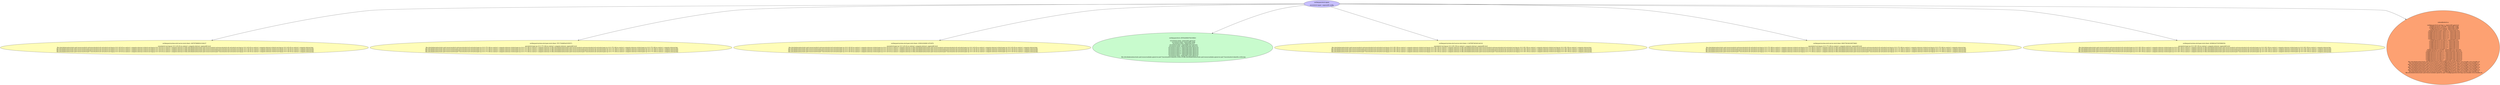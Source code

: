 digraph "Local Certificate" {
  // Node definitions.
  0 [
    label="certkeypair/system:etcd-server:etcd-client::1807879998543106237\n\nsecret/etcd-serving-ip-10-0-145-45.eu-central-1.compute.internal -nopenshift-etcd\n    file:///etc/kubernetes/static-pod-resources/etcd-certs/secrets/etcd-all-certs/etcd-serving-ip-10-0-145-45.eu-central-1.compute.internal.crt/etcd-serving-ip-10-0-145-45.eu-central-1.compute.internal.crt,file:///etc/kubernetes/static-pod-resources/etcd-certs/secrets/etcd-all-certs/etcd-serving-ip-10-0-145-45.eu-central-1.compute.internal.crt/etcd-serving-ip-10-0-145-45.eu-central-1.compute.internal.key\n    file:///etc/kubernetes/static-pod-resources/etcd-pod-2/secrets/etcd-all-certs/etcd-serving-ip-10-0-145-45.eu-central-1.compute.internal.crt/etcd-serving-ip-10-0-145-45.eu-central-1.compute.internal.crt,file:///etc/kubernetes/static-pod-resources/etcd-pod-2/secrets/etcd-all-certs/etcd-serving-ip-10-0-145-45.eu-central-1.compute.internal.crt/etcd-serving-ip-10-0-145-45.eu-central-1.compute.internal.key\n    file:///etc/kubernetes/static-pod-resources/etcd-pod-6/secrets/etcd-all-certs/etcd-serving-ip-10-0-145-45.eu-central-1.compute.internal.crt/etcd-serving-ip-10-0-145-45.eu-central-1.compute.internal.crt,file:///etc/kubernetes/static-pod-resources/etcd-pod-6/secrets/etcd-all-certs/etcd-serving-ip-10-0-145-45.eu-central-1.compute.internal.crt/etcd-serving-ip-10-0-145-45.eu-central-1.compute.internal.key\n    file:///etc/kubernetes/static-pod-resources/etcd-pod-7/secrets/etcd-all-certs/etcd-serving-ip-10-0-145-45.eu-central-1.compute.internal.crt/etcd-serving-ip-10-0-145-45.eu-central-1.compute.internal.crt,file:///etc/kubernetes/static-pod-resources/etcd-pod-7/secrets/etcd-all-certs/etcd-serving-ip-10-0-145-45.eu-central-1.compute.internal.crt/etcd-serving-ip-10-0-145-45.eu-central-1.compute.internal.key\n"
    style=filled
    fillcolor="#fffdb8"
  ];
  1 [
    label="certkeypair/etcd-signer\n\nsecret/etcd-signer -nopenshift-config\n"
    style=filled
    fillcolor="#c7bfff"
  ];
  2 [
    label="certkeypair/system:etcd-peer:etcd-client::7971702885425355571\n\nsecret/etcd-peer-ip-10-0-175-168.eu-central-1.compute.internal -nopenshift-etcd\n    file:///etc/kubernetes/static-pod-resources/etcd-certs/secrets/etcd-all-certs/etcd-peer-ip-10-0-175-168.eu-central-1.compute.internal.crt/etcd-peer-ip-10-0-175-168.eu-central-1.compute.internal.crt,file:///etc/kubernetes/static-pod-resources/etcd-certs/secrets/etcd-all-certs/etcd-peer-ip-10-0-175-168.eu-central-1.compute.internal.crt/etcd-peer-ip-10-0-175-168.eu-central-1.compute.internal.key\n    file:///etc/kubernetes/static-pod-resources/etcd-pod-2/secrets/etcd-all-certs/etcd-peer-ip-10-0-175-168.eu-central-1.compute.internal.crt/etcd-peer-ip-10-0-175-168.eu-central-1.compute.internal.crt,file:///etc/kubernetes/static-pod-resources/etcd-pod-2/secrets/etcd-all-certs/etcd-peer-ip-10-0-175-168.eu-central-1.compute.internal.crt/etcd-peer-ip-10-0-175-168.eu-central-1.compute.internal.key\n    file:///etc/kubernetes/static-pod-resources/etcd-pod-6/secrets/etcd-all-certs/etcd-peer-ip-10-0-175-168.eu-central-1.compute.internal.crt/etcd-peer-ip-10-0-175-168.eu-central-1.compute.internal.crt,file:///etc/kubernetes/static-pod-resources/etcd-pod-6/secrets/etcd-all-certs/etcd-peer-ip-10-0-175-168.eu-central-1.compute.internal.crt/etcd-peer-ip-10-0-175-168.eu-central-1.compute.internal.key\n    file:///etc/kubernetes/static-pod-resources/etcd-pod-7/secrets/etcd-all-certs/etcd-peer-ip-10-0-175-168.eu-central-1.compute.internal.crt/etcd-peer-ip-10-0-175-168.eu-central-1.compute.internal.crt,file:///etc/kubernetes/static-pod-resources/etcd-pod-7/secrets/etcd-all-certs/etcd-peer-ip-10-0-175-168.eu-central-1.compute.internal.crt/etcd-peer-ip-10-0-175-168.eu-central-1.compute.internal.key\n"
    style=filled
    fillcolor="#fffdb8"
  ];
  3 [
    label="certkeypair/system:etcd-peer:etcd-client::3358323009911872878\n\nsecret/etcd-peer-ip-10-0-145-45.eu-central-1.compute.internal -nopenshift-etcd\n    file:///etc/kubernetes/static-pod-resources/etcd-certs/secrets/etcd-all-certs/etcd-peer-ip-10-0-145-45.eu-central-1.compute.internal.crt/etcd-peer-ip-10-0-145-45.eu-central-1.compute.internal.crt,file:///etc/kubernetes/static-pod-resources/etcd-certs/secrets/etcd-all-certs/etcd-peer-ip-10-0-145-45.eu-central-1.compute.internal.crt/etcd-peer-ip-10-0-145-45.eu-central-1.compute.internal.key\n    file:///etc/kubernetes/static-pod-resources/etcd-pod-2/secrets/etcd-all-certs/etcd-peer-ip-10-0-145-45.eu-central-1.compute.internal.crt/etcd-peer-ip-10-0-145-45.eu-central-1.compute.internal.crt,file:///etc/kubernetes/static-pod-resources/etcd-pod-2/secrets/etcd-all-certs/etcd-peer-ip-10-0-145-45.eu-central-1.compute.internal.crt/etcd-peer-ip-10-0-145-45.eu-central-1.compute.internal.key\n    file:///etc/kubernetes/static-pod-resources/etcd-pod-6/secrets/etcd-all-certs/etcd-peer-ip-10-0-145-45.eu-central-1.compute.internal.crt/etcd-peer-ip-10-0-145-45.eu-central-1.compute.internal.crt,file:///etc/kubernetes/static-pod-resources/etcd-pod-6/secrets/etcd-all-certs/etcd-peer-ip-10-0-145-45.eu-central-1.compute.internal.crt/etcd-peer-ip-10-0-145-45.eu-central-1.compute.internal.key\n    file:///etc/kubernetes/static-pod-resources/etcd-pod-7/secrets/etcd-all-certs/etcd-peer-ip-10-0-145-45.eu-central-1.compute.internal.crt/etcd-peer-ip-10-0-145-45.eu-central-1.compute.internal.crt,file:///etc/kubernetes/static-pod-resources/etcd-pod-7/secrets/etcd-all-certs/etcd-peer-ip-10-0-145-45.eu-central-1.compute.internal.crt/etcd-peer-ip-10-0-145-45.eu-central-1.compute.internal.key\n"
    style=filled
    fillcolor="#fffdb8"
  ];
  4 [
    label="certkeypair/etcd::4555426684764336821\n\nsecret/etcd-client -nopenshift-apiserver\n    secret/etcd-client -nopenshift-config\n    secret/etcd-client -nopenshift-etcd\n    secret/etcd-client -nopenshift-etcd-operator\n    secret/etcd-client -nopenshift-kube-apiserver\n    secret/etcd-client-2 -nopenshift-kube-apiserver\n    secret/etcd-client-3 -nopenshift-kube-apiserver\n    secret/etcd-client-4 -nopenshift-kube-apiserver\n    secret/etcd-client-5 -nopenshift-kube-apiserver\n    secret/etcd-client-6 -nopenshift-kube-apiserver\n    secret/etcd-client-7 -nopenshift-kube-apiserver\n    secret/etcd-client -nopenshift-oauth-apiserver\n    file:///etc/kubernetes/static-pod-resources/kube-apiserver-pod-7/secrets/etcd-client/tls.crt/tls.crt,file:///etc/kubernetes/static-pod-resources/kube-apiserver-pod-7/secrets/etcd-client/tls.crt/tls.key\n"
    style=filled
    fillcolor="#c8fbcd"
  ];
  5 [
    label="certkeypair/system:etcd-server:etcd-client::1129789749326144316\n\nsecret/etcd-serving-ip-10-0-195-159.eu-central-1.compute.internal -nopenshift-etcd\n    file:///etc/kubernetes/static-pod-resources/etcd-certs/secrets/etcd-all-certs/etcd-serving-ip-10-0-195-159.eu-central-1.compute.internal.crt/etcd-serving-ip-10-0-195-159.eu-central-1.compute.internal.crt,file:///etc/kubernetes/static-pod-resources/etcd-certs/secrets/etcd-all-certs/etcd-serving-ip-10-0-195-159.eu-central-1.compute.internal.crt/etcd-serving-ip-10-0-195-159.eu-central-1.compute.internal.key\n    file:///etc/kubernetes/static-pod-resources/etcd-pod-2/secrets/etcd-all-certs/etcd-serving-ip-10-0-195-159.eu-central-1.compute.internal.crt/etcd-serving-ip-10-0-195-159.eu-central-1.compute.internal.crt,file:///etc/kubernetes/static-pod-resources/etcd-pod-2/secrets/etcd-all-certs/etcd-serving-ip-10-0-195-159.eu-central-1.compute.internal.crt/etcd-serving-ip-10-0-195-159.eu-central-1.compute.internal.key\n    file:///etc/kubernetes/static-pod-resources/etcd-pod-6/secrets/etcd-all-certs/etcd-serving-ip-10-0-195-159.eu-central-1.compute.internal.crt/etcd-serving-ip-10-0-195-159.eu-central-1.compute.internal.crt,file:///etc/kubernetes/static-pod-resources/etcd-pod-6/secrets/etcd-all-certs/etcd-serving-ip-10-0-195-159.eu-central-1.compute.internal.crt/etcd-serving-ip-10-0-195-159.eu-central-1.compute.internal.key\n    file:///etc/kubernetes/static-pod-resources/etcd-pod-7/secrets/etcd-all-certs/etcd-serving-ip-10-0-195-159.eu-central-1.compute.internal.crt/etcd-serving-ip-10-0-195-159.eu-central-1.compute.internal.crt,file:///etc/kubernetes/static-pod-resources/etcd-pod-7/secrets/etcd-all-certs/etcd-serving-ip-10-0-195-159.eu-central-1.compute.internal.crt/etcd-serving-ip-10-0-195-159.eu-central-1.compute.internal.key\n"
    style=filled
    fillcolor="#fffdb8"
  ];
  6 [
    label="certkeypair/system:etcd-server:etcd-client::5693758166180576863\n\nsecret/etcd-serving-ip-10-0-175-168.eu-central-1.compute.internal -nopenshift-etcd\n    file:///etc/kubernetes/static-pod-resources/etcd-certs/secrets/etcd-all-certs/etcd-serving-ip-10-0-175-168.eu-central-1.compute.internal.crt/etcd-serving-ip-10-0-175-168.eu-central-1.compute.internal.crt,file:///etc/kubernetes/static-pod-resources/etcd-certs/secrets/etcd-all-certs/etcd-serving-ip-10-0-175-168.eu-central-1.compute.internal.crt/etcd-serving-ip-10-0-175-168.eu-central-1.compute.internal.key\n    file:///etc/kubernetes/static-pod-resources/etcd-pod-2/secrets/etcd-all-certs/etcd-serving-ip-10-0-175-168.eu-central-1.compute.internal.crt/etcd-serving-ip-10-0-175-168.eu-central-1.compute.internal.crt,file:///etc/kubernetes/static-pod-resources/etcd-pod-2/secrets/etcd-all-certs/etcd-serving-ip-10-0-175-168.eu-central-1.compute.internal.crt/etcd-serving-ip-10-0-175-168.eu-central-1.compute.internal.key\n    file:///etc/kubernetes/static-pod-resources/etcd-pod-6/secrets/etcd-all-certs/etcd-serving-ip-10-0-175-168.eu-central-1.compute.internal.crt/etcd-serving-ip-10-0-175-168.eu-central-1.compute.internal.crt,file:///etc/kubernetes/static-pod-resources/etcd-pod-6/secrets/etcd-all-certs/etcd-serving-ip-10-0-175-168.eu-central-1.compute.internal.crt/etcd-serving-ip-10-0-175-168.eu-central-1.compute.internal.key\n    file:///etc/kubernetes/static-pod-resources/etcd-pod-7/secrets/etcd-all-certs/etcd-serving-ip-10-0-175-168.eu-central-1.compute.internal.crt/etcd-serving-ip-10-0-175-168.eu-central-1.compute.internal.crt,file:///etc/kubernetes/static-pod-resources/etcd-pod-7/secrets/etcd-all-certs/etcd-serving-ip-10-0-175-168.eu-central-1.compute.internal.crt/etcd-serving-ip-10-0-175-168.eu-central-1.compute.internal.key\n"
    style=filled
    fillcolor="#fffdb8"
  ];
  7 [
    label="certkeypair/system:etcd-peer:etcd-client::2838622473035988354\n\nsecret/etcd-peer-ip-10-0-195-159.eu-central-1.compute.internal -nopenshift-etcd\n    file:///etc/kubernetes/static-pod-resources/etcd-certs/secrets/etcd-all-certs/etcd-peer-ip-10-0-195-159.eu-central-1.compute.internal.crt/etcd-peer-ip-10-0-195-159.eu-central-1.compute.internal.crt,file:///etc/kubernetes/static-pod-resources/etcd-certs/secrets/etcd-all-certs/etcd-peer-ip-10-0-195-159.eu-central-1.compute.internal.crt/etcd-peer-ip-10-0-195-159.eu-central-1.compute.internal.key\n    file:///etc/kubernetes/static-pod-resources/etcd-pod-2/secrets/etcd-all-certs/etcd-peer-ip-10-0-195-159.eu-central-1.compute.internal.crt/etcd-peer-ip-10-0-195-159.eu-central-1.compute.internal.crt,file:///etc/kubernetes/static-pod-resources/etcd-pod-2/secrets/etcd-all-certs/etcd-peer-ip-10-0-195-159.eu-central-1.compute.internal.crt/etcd-peer-ip-10-0-195-159.eu-central-1.compute.internal.key\n    file:///etc/kubernetes/static-pod-resources/etcd-pod-6/secrets/etcd-all-certs/etcd-peer-ip-10-0-195-159.eu-central-1.compute.internal.crt/etcd-peer-ip-10-0-195-159.eu-central-1.compute.internal.crt,file:///etc/kubernetes/static-pod-resources/etcd-pod-6/secrets/etcd-all-certs/etcd-peer-ip-10-0-195-159.eu-central-1.compute.internal.crt/etcd-peer-ip-10-0-195-159.eu-central-1.compute.internal.key\n    file:///etc/kubernetes/static-pod-resources/etcd-pod-7/secrets/etcd-all-certs/etcd-peer-ip-10-0-195-159.eu-central-1.compute.internal.crt/etcd-peer-ip-10-0-195-159.eu-central-1.compute.internal.crt,file:///etc/kubernetes/static-pod-resources/etcd-pod-7/secrets/etcd-all-certs/etcd-peer-ip-10-0-195-159.eu-central-1.compute.internal.crt/etcd-peer-ip-10-0-195-159.eu-central-1.compute.internal.key\n"
    style=filled
    fillcolor="#fffdb8"
  ];
  8 [
    label="cabundle/etcd-ca\n\nconfigmaps/etcd-serving-ca -nopenshift-apiserver\n    configmaps/etcd-ca-bundle -nopenshift-config\n    configmaps/etcd-serving-ca -nopenshift-config\n    configmaps/etcd-ca-bundle -nopenshift-etcd\n    configmaps/etcd-peer-client-ca -nopenshift-etcd\n    configmaps/etcd-peer-client-ca-2 -nopenshift-etcd\n    configmaps/etcd-peer-client-ca-3 -nopenshift-etcd\n    configmaps/etcd-peer-client-ca-4 -nopenshift-etcd\n    configmaps/etcd-peer-client-ca-5 -nopenshift-etcd\n    configmaps/etcd-peer-client-ca-6 -nopenshift-etcd\n    configmaps/etcd-peer-client-ca-7 -nopenshift-etcd\n    configmaps/etcd-serving-ca -nopenshift-etcd\n    configmaps/etcd-serving-ca-2 -nopenshift-etcd\n    configmaps/etcd-serving-ca-3 -nopenshift-etcd\n    configmaps/etcd-serving-ca-4 -nopenshift-etcd\n    configmaps/etcd-serving-ca-5 -nopenshift-etcd\n    configmaps/etcd-serving-ca-6 -nopenshift-etcd\n    configmaps/etcd-serving-ca-7 -nopenshift-etcd\n    configmaps/etcd-ca-bundle -nopenshift-etcd-operator\n    configmaps/etcd-serving-ca -nopenshift-kube-apiserver\n    configmaps/etcd-serving-ca-2 -nopenshift-kube-apiserver\n    configmaps/etcd-serving-ca-3 -nopenshift-kube-apiserver\n    configmaps/etcd-serving-ca-4 -nopenshift-kube-apiserver\n    configmaps/etcd-serving-ca-5 -nopenshift-kube-apiserver\n    configmaps/etcd-serving-ca-6 -nopenshift-kube-apiserver\n    configmaps/etcd-serving-ca-7 -nopenshift-kube-apiserver\n    configmaps/etcd-serving-ca -nopenshift-oauth-apiserver\n    file:///etc/kubernetes/static-pod-resources/etcd-certs/configmaps/etcd-peer-client-ca/ca-bundle.crt/ca-bundle.crt\n    file:///etc/kubernetes/static-pod-resources/etcd-certs/configmaps/etcd-serving-ca/ca-bundle.crt/ca-bundle.crt\n    file:///etc/kubernetes/static-pod-resources/etcd-pod-2/configmaps/etcd-peer-client-ca/ca-bundle.crt/ca-bundle.crt\n    file:///etc/kubernetes/static-pod-resources/etcd-pod-2/configmaps/etcd-serving-ca/ca-bundle.crt/ca-bundle.crt\n    file:///etc/kubernetes/static-pod-resources/etcd-pod-6/configmaps/etcd-peer-client-ca/ca-bundle.crt/ca-bundle.crt\n    file:///etc/kubernetes/static-pod-resources/etcd-pod-6/configmaps/etcd-serving-ca/ca-bundle.crt/ca-bundle.crt\n    file:///etc/kubernetes/static-pod-resources/etcd-pod-7/configmaps/etcd-peer-client-ca/ca-bundle.crt/ca-bundle.crt\n    file:///etc/kubernetes/static-pod-resources/etcd-pod-7/configmaps/etcd-serving-ca/ca-bundle.crt/ca-bundle.crt\n    file:///etc/kubernetes/static-pod-resources/kube-apiserver-pod-7/configmaps/etcd-serving-ca/ca-bundle.crt/ca-bundle.crt\n"
    style=filled
    fillcolor="#fda172"
  ];

  // Edge definitions.
  1 -> 0;
  1 -> 2;
  1 -> 3;
  1 -> 4;
  1 -> 5;
  1 -> 6;
  1 -> 7;
  1 -> 8;
}